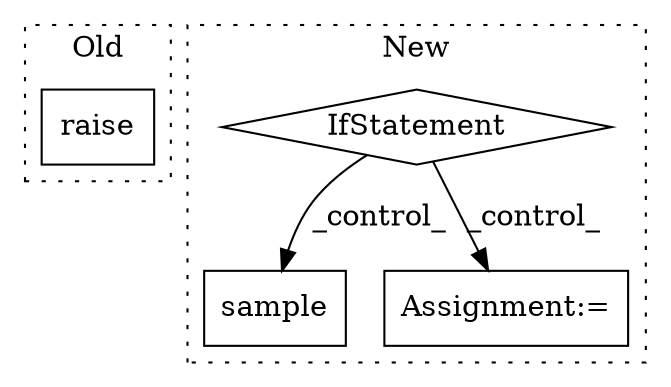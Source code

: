 digraph G {
subgraph cluster0 {
1 [label="raise" a="32" s="4955" l="7" shape="box"];
label = "Old";
style="dotted";
}
subgraph cluster1 {
2 [label="sample" a="32" s="5119,5132" l="7,1" shape="box"];
3 [label="IfStatement" a="25" s="5040,5055" l="4,2" shape="diamond"];
4 [label="Assignment:=" a="7" s="5069" l="1" shape="box"];
label = "New";
style="dotted";
}
3 -> 4 [label="_control_"];
3 -> 2 [label="_control_"];
}